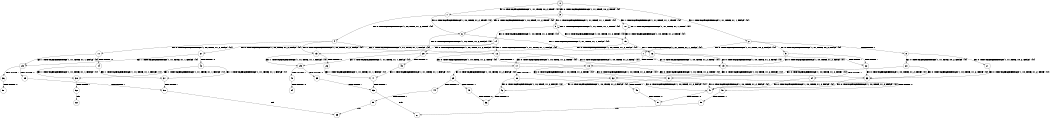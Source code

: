 digraph BCG {
size = "7, 10.5";
center = TRUE;
node [shape = circle];
0 [peripheries = 2];
0 -> 1 [label = "EX !0 !ATOMIC_EXCH_BRANCH (1, +1, TRUE, +0, 2, TRUE) !{0}"];
0 -> 2 [label = "EX !1 !ATOMIC_EXCH_BRANCH (1, +1, TRUE, +1, 1, FALSE) !{0}"];
0 -> 3 [label = "EX !0 !ATOMIC_EXCH_BRANCH (1, +1, TRUE, +0, 2, TRUE) !{0}"];
1 -> 4 [label = "EX !0 !ATOMIC_EXCH_BRANCH (1, +0, TRUE, +1, 2, TRUE) !{0}"];
1 -> 5 [label = "EX !1 !ATOMIC_EXCH_BRANCH (1, +1, TRUE, +1, 1, TRUE) !{0}"];
1 -> 6 [label = "EX !0 !ATOMIC_EXCH_BRANCH (1, +0, TRUE, +1, 2, TRUE) !{0}"];
2 -> 7 [label = "EX !0 !ATOMIC_EXCH_BRANCH (1, +1, TRUE, +0, 2, FALSE) !{0}"];
2 -> 8 [label = "TERMINATE !1"];
2 -> 9 [label = "EX !0 !ATOMIC_EXCH_BRANCH (1, +1, TRUE, +0, 2, FALSE) !{0}"];
3 -> 10 [label = "EX !1 !ATOMIC_EXCH_BRANCH (1, +1, TRUE, +1, 1, TRUE) !{0}"];
3 -> 6 [label = "EX !0 !ATOMIC_EXCH_BRANCH (1, +0, TRUE, +1, 2, TRUE) !{0}"];
4 -> 11 [label = "EX !0 !ATOMIC_EXCH_BRANCH (1, +0, TRUE, +1, 2, FALSE) !{0}"];
4 -> 12 [label = "EX !1 !ATOMIC_EXCH_BRANCH (1, +1, TRUE, +1, 1, FALSE) !{0}"];
4 -> 13 [label = "EX !0 !ATOMIC_EXCH_BRANCH (1, +0, TRUE, +1, 2, FALSE) !{0}"];
5 -> 14 [label = "EX !0 !ATOMIC_EXCH_BRANCH (1, +0, TRUE, +1, 2, TRUE) !{0}"];
5 -> 5 [label = "EX !1 !ATOMIC_EXCH_BRANCH (1, +1, TRUE, +1, 1, TRUE) !{0}"];
5 -> 15 [label = "EX !0 !ATOMIC_EXCH_BRANCH (1, +0, TRUE, +1, 2, TRUE) !{0}"];
6 -> 16 [label = "EX !1 !ATOMIC_EXCH_BRANCH (1, +1, TRUE, +1, 1, FALSE) !{0}"];
6 -> 13 [label = "EX !0 !ATOMIC_EXCH_BRANCH (1, +0, TRUE, +1, 2, FALSE) !{0}"];
7 -> 17 [label = "EX !0 !ATOMIC_EXCH_BRANCH (1, +0, TRUE, +1, 2, TRUE) !{0}"];
7 -> 18 [label = "TERMINATE !1"];
7 -> 19 [label = "EX !0 !ATOMIC_EXCH_BRANCH (1, +0, TRUE, +1, 2, TRUE) !{0}"];
8 -> 20 [label = "EX !0 !ATOMIC_EXCH_BRANCH (1, +1, TRUE, +0, 2, FALSE) !{0}"];
8 -> 21 [label = "EX !0 !ATOMIC_EXCH_BRANCH (1, +1, TRUE, +0, 2, FALSE) !{0}"];
9 -> 22 [label = "TERMINATE !1"];
9 -> 19 [label = "EX !0 !ATOMIC_EXCH_BRANCH (1, +0, TRUE, +1, 2, TRUE) !{0}"];
10 -> 10 [label = "EX !1 !ATOMIC_EXCH_BRANCH (1, +1, TRUE, +1, 1, TRUE) !{0}"];
10 -> 15 [label = "EX !0 !ATOMIC_EXCH_BRANCH (1, +0, TRUE, +1, 2, TRUE) !{0}"];
11 -> 23 [label = "EX !1 !ATOMIC_EXCH_BRANCH (1, +1, TRUE, +1, 1, FALSE) !{0}"];
11 -> 24 [label = "TERMINATE !0"];
12 -> 17 [label = "EX !0 !ATOMIC_EXCH_BRANCH (1, +0, TRUE, +1, 2, TRUE) !{0}"];
12 -> 18 [label = "TERMINATE !1"];
12 -> 19 [label = "EX !0 !ATOMIC_EXCH_BRANCH (1, +0, TRUE, +1, 2, TRUE) !{0}"];
13 -> 25 [label = "EX !1 !ATOMIC_EXCH_BRANCH (1, +1, TRUE, +1, 1, FALSE) !{0}"];
13 -> 26 [label = "TERMINATE !0"];
14 -> 27 [label = "EX !0 !ATOMIC_EXCH_BRANCH (1, +0, TRUE, +1, 2, FALSE) !{0}"];
14 -> 12 [label = "EX !1 !ATOMIC_EXCH_BRANCH (1, +1, TRUE, +1, 1, FALSE) !{0}"];
14 -> 28 [label = "EX !0 !ATOMIC_EXCH_BRANCH (1, +0, TRUE, +1, 2, FALSE) !{0}"];
15 -> 16 [label = "EX !1 !ATOMIC_EXCH_BRANCH (1, +1, TRUE, +1, 1, FALSE) !{0}"];
15 -> 28 [label = "EX !0 !ATOMIC_EXCH_BRANCH (1, +0, TRUE, +1, 2, FALSE) !{0}"];
16 -> 22 [label = "TERMINATE !1"];
16 -> 19 [label = "EX !0 !ATOMIC_EXCH_BRANCH (1, +0, TRUE, +1, 2, TRUE) !{0}"];
17 -> 29 [label = "EX !0 !ATOMIC_EXCH_BRANCH (1, +0, TRUE, +1, 2, FALSE) !{0}"];
17 -> 30 [label = "TERMINATE !1"];
17 -> 31 [label = "EX !0 !ATOMIC_EXCH_BRANCH (1, +0, TRUE, +1, 2, FALSE) !{0}"];
18 -> 32 [label = "EX !0 !ATOMIC_EXCH_BRANCH (1, +0, TRUE, +1, 2, TRUE) !{0}"];
18 -> 33 [label = "EX !0 !ATOMIC_EXCH_BRANCH (1, +0, TRUE, +1, 2, TRUE) !{0}"];
19 -> 34 [label = "TERMINATE !1"];
19 -> 31 [label = "EX !0 !ATOMIC_EXCH_BRANCH (1, +0, TRUE, +1, 2, FALSE) !{0}"];
20 -> 32 [label = "EX !0 !ATOMIC_EXCH_BRANCH (1, +0, TRUE, +1, 2, TRUE) !{0}"];
20 -> 33 [label = "EX !0 !ATOMIC_EXCH_BRANCH (1, +0, TRUE, +1, 2, TRUE) !{0}"];
21 -> 33 [label = "EX !0 !ATOMIC_EXCH_BRANCH (1, +0, TRUE, +1, 2, TRUE) !{0}"];
22 -> 33 [label = "EX !0 !ATOMIC_EXCH_BRANCH (1, +0, TRUE, +1, 2, TRUE) !{0}"];
23 -> 35 [label = "TERMINATE !0"];
23 -> 36 [label = "TERMINATE !1"];
24 -> 37 [label = "EX !1 !ATOMIC_EXCH_BRANCH (1, +1, TRUE, +1, 1, FALSE) !{1}"];
24 -> 38 [label = "EX !1 !ATOMIC_EXCH_BRANCH (1, +1, TRUE, +1, 1, FALSE) !{1}"];
25 -> 39 [label = "TERMINATE !0"];
25 -> 40 [label = "TERMINATE !1"];
26 -> 41 [label = "EX !1 !ATOMIC_EXCH_BRANCH (1, +1, TRUE, +1, 1, FALSE) !{1}"];
27 -> 23 [label = "EX !1 !ATOMIC_EXCH_BRANCH (1, +1, TRUE, +1, 1, FALSE) !{0}"];
27 -> 42 [label = "TERMINATE !0"];
28 -> 25 [label = "EX !1 !ATOMIC_EXCH_BRANCH (1, +1, TRUE, +1, 1, FALSE) !{0}"];
28 -> 43 [label = "TERMINATE !0"];
29 -> 44 [label = "TERMINATE !0"];
29 -> 45 [label = "TERMINATE !1"];
30 -> 46 [label = "EX !0 !ATOMIC_EXCH_BRANCH (1, +0, TRUE, +1, 2, FALSE) !{0}"];
30 -> 47 [label = "EX !0 !ATOMIC_EXCH_BRANCH (1, +0, TRUE, +1, 2, FALSE) !{0}"];
31 -> 48 [label = "TERMINATE !0"];
31 -> 49 [label = "TERMINATE !1"];
32 -> 46 [label = "EX !0 !ATOMIC_EXCH_BRANCH (1, +0, TRUE, +1, 2, FALSE) !{0}"];
32 -> 47 [label = "EX !0 !ATOMIC_EXCH_BRANCH (1, +0, TRUE, +1, 2, FALSE) !{0}"];
33 -> 47 [label = "EX !0 !ATOMIC_EXCH_BRANCH (1, +0, TRUE, +1, 2, FALSE) !{0}"];
34 -> 47 [label = "EX !0 !ATOMIC_EXCH_BRANCH (1, +0, TRUE, +1, 2, FALSE) !{0}"];
35 -> 50 [label = "TERMINATE !1"];
36 -> 51 [label = "TERMINATE !0"];
37 -> 50 [label = "TERMINATE !1"];
38 -> 52 [label = "TERMINATE !1"];
39 -> 53 [label = "TERMINATE !1"];
40 -> 54 [label = "TERMINATE !0"];
41 -> 53 [label = "TERMINATE !1"];
42 -> 37 [label = "EX !1 !ATOMIC_EXCH_BRANCH (1, +1, TRUE, +1, 1, FALSE) !{1}"];
42 -> 38 [label = "EX !1 !ATOMIC_EXCH_BRANCH (1, +1, TRUE, +1, 1, FALSE) !{1}"];
43 -> 41 [label = "EX !1 !ATOMIC_EXCH_BRANCH (1, +1, TRUE, +1, 1, FALSE) !{1}"];
44 -> 55 [label = "TERMINATE !1"];
45 -> 56 [label = "TERMINATE !0"];
46 -> 56 [label = "TERMINATE !0"];
47 -> 57 [label = "TERMINATE !0"];
48 -> 58 [label = "TERMINATE !1"];
49 -> 57 [label = "TERMINATE !0"];
50 -> 59 [label = "exit"];
52 -> 60 [label = "exit"];
53 -> 61 [label = "exit"];
55 -> 59 [label = "exit"];
58 -> 61 [label = "exit"];
}
